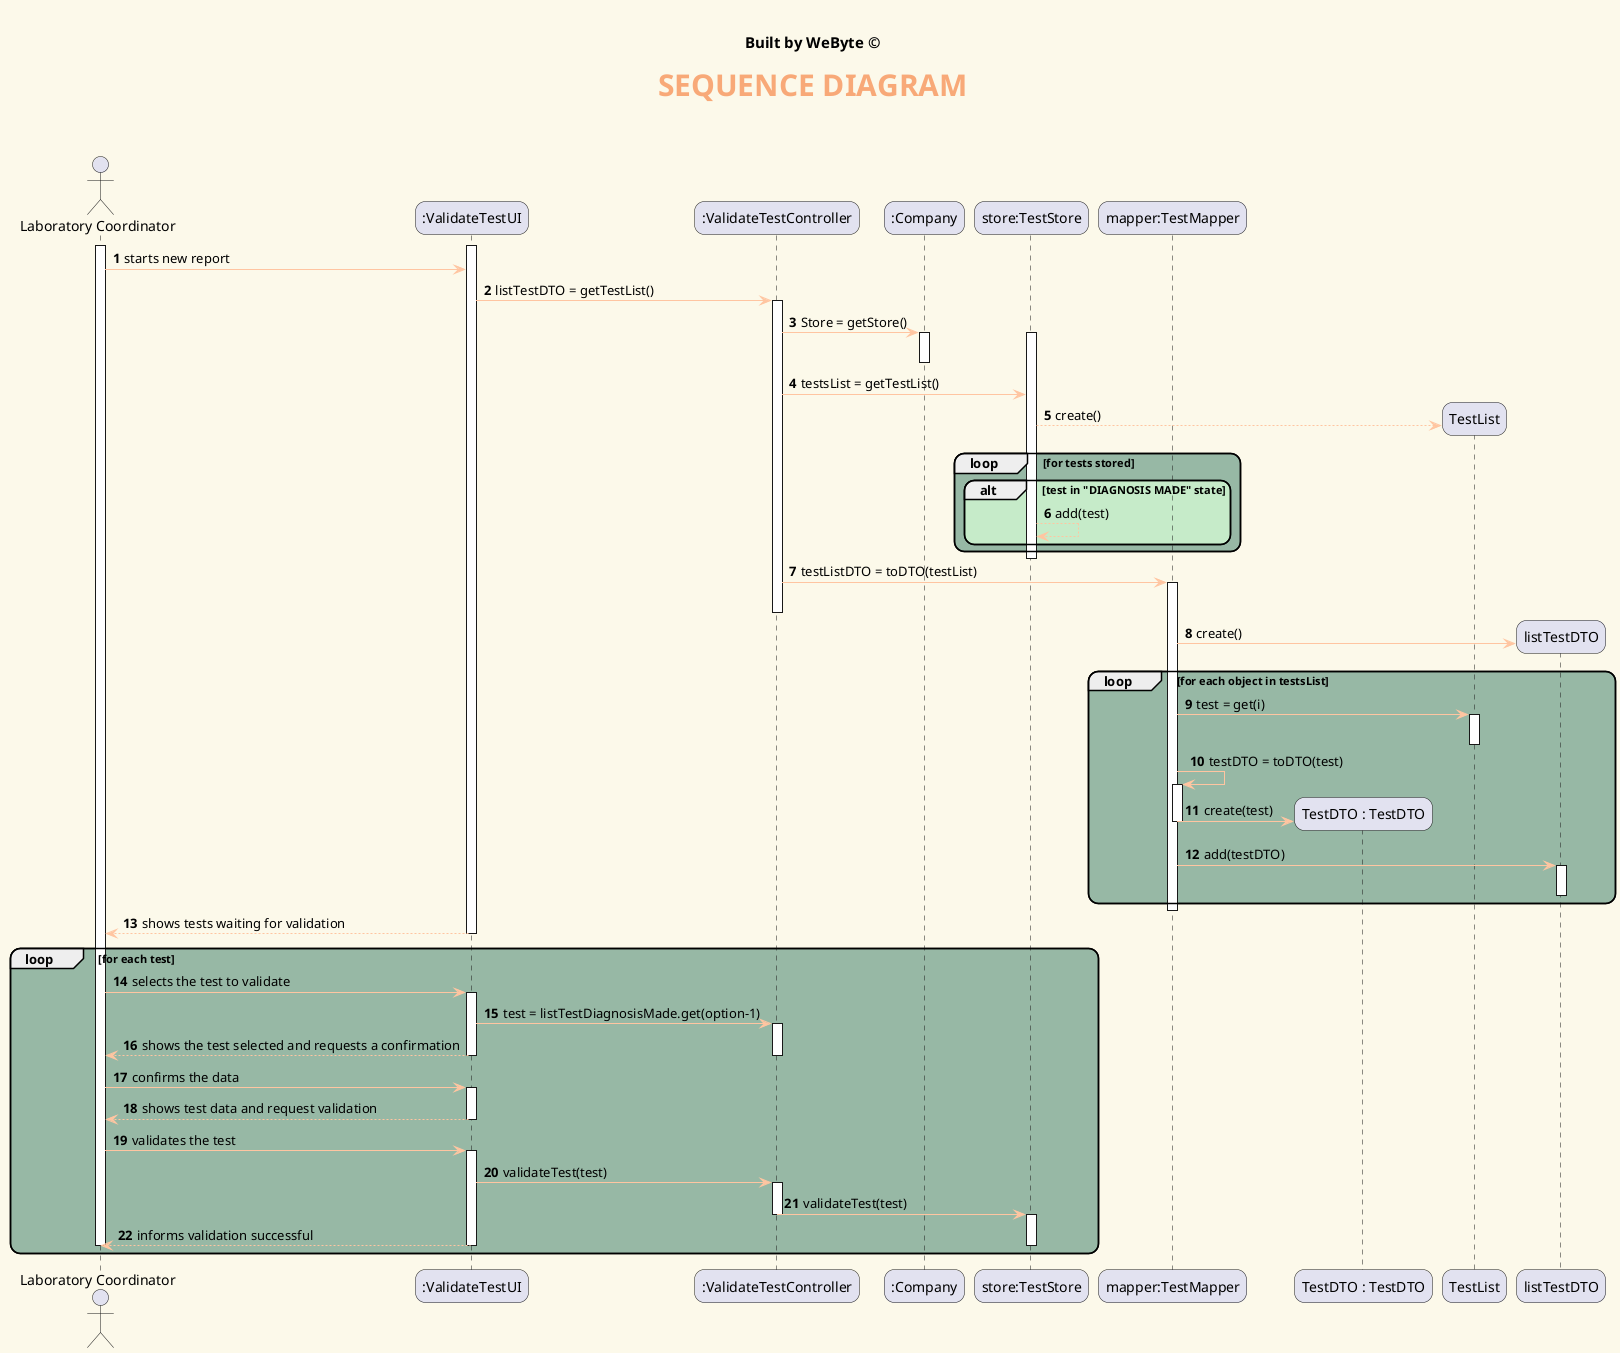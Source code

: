 @startuml
' ======= layout =========
skinparam backgroundColor #fcf9ea
skinparam titleBorderRoundCorner 15
skinparam titleFontSize 30
skinparam classAttributeIconSize 0
skinparam titleFontName Arial Black
skinparam titleFontColor #f8a978
skinparam roundcorner 20
skinparam stCBackgroundColor ffc5a1



skinparam class {

ArrowColor ffc5a1
BorderColor White
BackgroundColor badfdb
}

' ======= title =========
center header


<font color=Black size=15><b>Built by WeByte ©</font>
endheader
title <b>SEQUENCE DIAGRAM\n
autonumber
'hide footbox
actor "Laboratory Coordinator" as LC

participant ":ValidateTestUI" as UI
participant ":ValidateTestController" as Controller
participant ":Company" as Company
participant "store:TestStore" as Store
participant "mapper:TestMapper" as TestMapper

participant "TestDTO : TestDTO" as TestDTO
activate LC
activate UI

LC -> UI : starts new report
UI -> Controller : listTestDTO = getTestList()
activate Controller
Controller -> Company : Store = getStore()
activate Company
deactivate Company

activate Store
Controller -> Store: testsList = getTestList()
Store --> TestList** : create()
loop #97b8a5 for tests stored

alt #c6ebc9 test in "DIAGNOSIS MADE" state
Store --> Store : add(test)
end
end
deactivate Store
Controller -> TestMapper: testListDTO = toDTO(testList)
activate TestMapper
deactivate Controller
TestMapper -> listTestDTO**: create()
loop #97b8a5 for each object in testsList
TestMapper -> TestList: test = get(i)
activate TestList
deactivate TestList
TestMapper -> TestMapper: testDTO = toDTO(test)
activate TestMapper
TestMapper -> TestDTO** : create(test)
deactivate TestMapper
TestMapper -> listTestDTO: add(testDTO)
activate listTestDTO
deactivate listTestDTO
end
deactivate TestMapper


UI --> LC : shows tests waiting for validation


deactivate UI
loop #97b8a5 for each test
LC -> UI : selects the test to validate
activate UI
UI -> Controller : test = listTestDiagnosisMade.get(option-1)
activate Controller
UI --> LC : shows the test selected and requests a confirmation
deactivate Controller
deactivate UI
LC -> UI : confirms the data
activate UI
UI --> LC : shows test data and request validation
deactivate UI
LC -> UI : validates the test
activate UI
UI -> Controller : validateTest(test)
activate Controller
Controller -> Store : validateTest(test)
deactivate Controller
activate Store
UI --> LC : informs validation successful
deactivate Store
deactivate UI
deactivate LC
end
@enduml